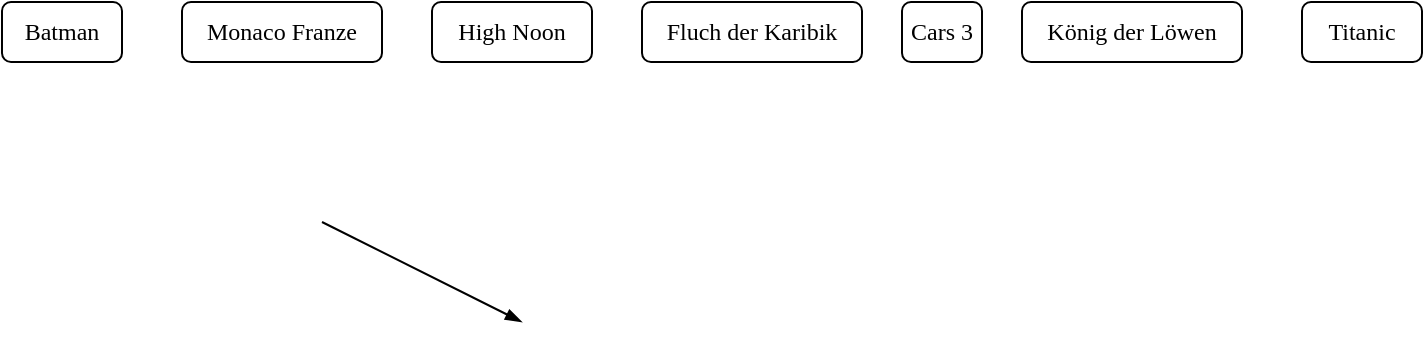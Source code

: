 <mxfile>
    <diagram id="t8QoFsj8MZgXzhcuyan1" name="Page-1">
        <mxGraphModel dx="1227" dy="1270" grid="1" gridSize="10" guides="1" tooltips="1" connect="1" arrows="1" fold="1" page="1" pageScale="1" pageWidth="2339" pageHeight="3300" math="0" shadow="0">
            <root>
                <mxCell id="0"/>
                <mxCell id="1" parent="0"/>
                <mxCell id="2" value="Batman" style="rounded=1;fontFamily=Alegreya;fontSource=https%3A%2F%2Ffonts.googleapis.com%2Fcss%3Ffamily%3DAlegreya;whiteSpace=wrap;" parent="1" vertex="1">
                    <mxGeometry x="350" y="130" width="60" height="30" as="geometry"/>
                </mxCell>
                <mxCell id="4" value="Monaco Franze" style="rounded=1;fontFamily=Alegreya;fontSource=https%3A%2F%2Ffonts.googleapis.com%2Fcss%3Ffamily%3DAlegreya;whiteSpace=wrap;" parent="1" vertex="1">
                    <mxGeometry x="440" y="130" width="100" height="30" as="geometry"/>
                </mxCell>
                <mxCell id="11" value="High Noon" style="rounded=1;fontFamily=Alegreya;fontSource=https%3A%2F%2Ffonts.googleapis.com%2Fcss%3Ffamily%3DAlegreya;whiteSpace=wrap;" parent="1" vertex="1">
                    <mxGeometry x="565" y="130" width="80" height="30" as="geometry"/>
                </mxCell>
                <mxCell id="12" value="Titanic" style="rounded=1;fontFamily=Alegreya;fontSource=https%3A%2F%2Ffonts.googleapis.com%2Fcss%3Ffamily%3DAlegreya;whiteSpace=wrap;" parent="1" vertex="1">
                    <mxGeometry x="1000" y="130" width="60" height="30" as="geometry"/>
                </mxCell>
                <mxCell id="13" value="Fluch der Karibik" style="rounded=1;fontFamily=Alegreya;fontSource=https%3A%2F%2Ffonts.googleapis.com%2Fcss%3Ffamily%3DAlegreya;whiteSpace=wrap;" parent="1" vertex="1">
                    <mxGeometry x="670" y="130" width="110" height="30" as="geometry"/>
                </mxCell>
                <mxCell id="14" value="König der Löwen" style="rounded=1;fontFamily=Alegreya;fontSource=https%3A%2F%2Ffonts.googleapis.com%2Fcss%3Ffamily%3DAlegreya;whiteSpace=wrap;" parent="1" vertex="1">
                    <mxGeometry x="860" y="130" width="110" height="30" as="geometry"/>
                </mxCell>
                <mxCell id="31" value="Cars 3" style="rounded=1;fontFamily=Alegreya;fontSource=https%3A%2F%2Ffonts.googleapis.com%2Fcss%3Ffamily%3DAlegreya;whiteSpace=wrap;" parent="1" vertex="1">
                    <mxGeometry x="800" y="130" width="40" height="30" as="geometry"/>
                </mxCell>
                <mxCell id="32" value="" style="endArrow=blockThin;html=1;fontFamily=Alegreya;fontSource=https%3A%2F%2Ffonts.googleapis.com%2Fcss%3Ffamily%3DAlegreya;endFill=1;" edge="1" parent="1">
                    <mxGeometry width="50" height="50" relative="1" as="geometry">
                        <mxPoint x="510" y="240" as="sourcePoint"/>
                        <mxPoint x="610" y="290" as="targetPoint"/>
                    </mxGeometry>
                </mxCell>
            </root>
        </mxGraphModel>
    </diagram>
</mxfile>
